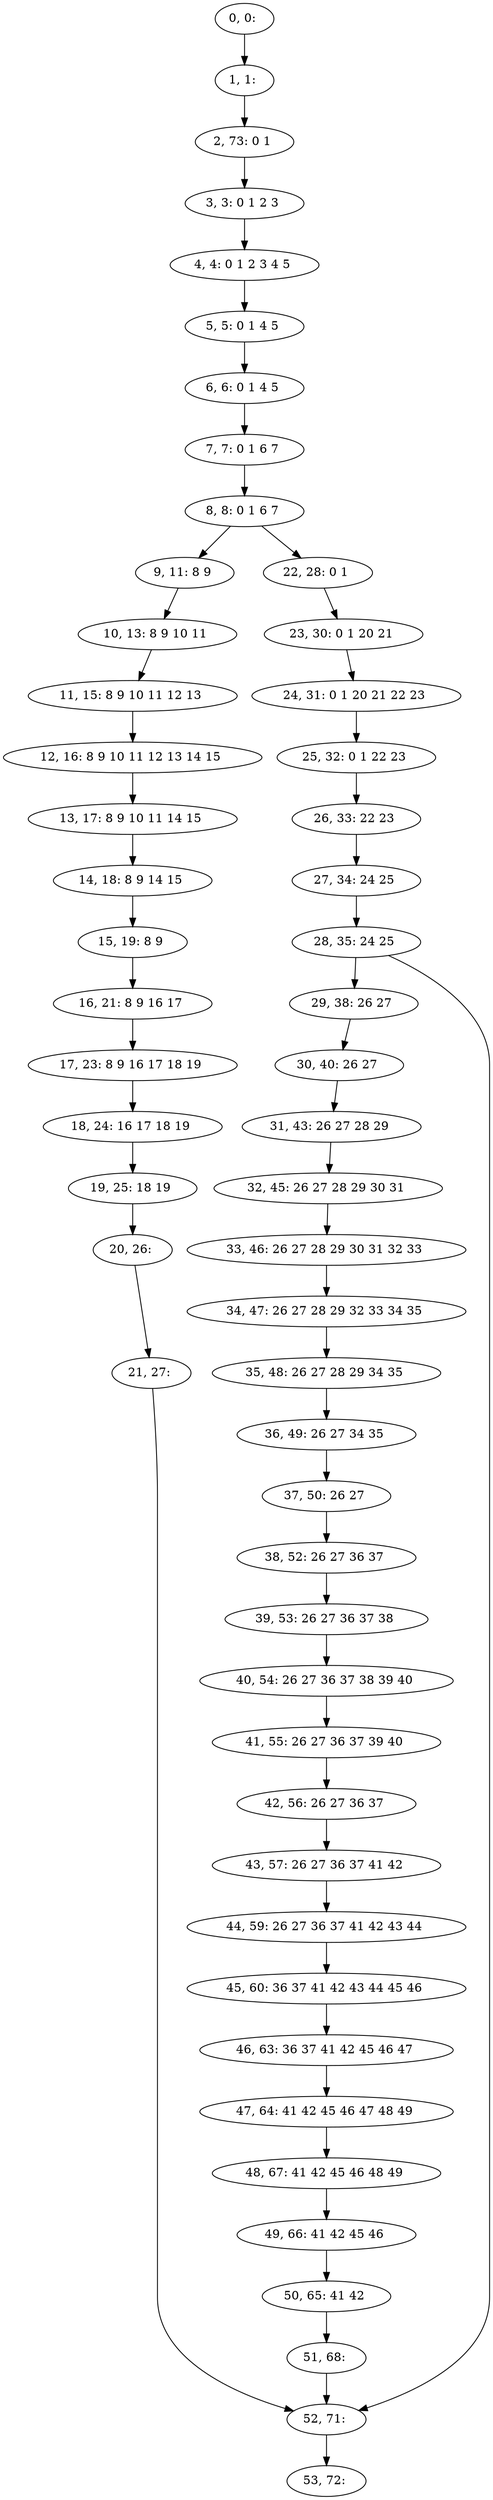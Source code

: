 digraph G {
0[label="0, 0: "];
1[label="1, 1: "];
2[label="2, 73: 0 1 "];
3[label="3, 3: 0 1 2 3 "];
4[label="4, 4: 0 1 2 3 4 5 "];
5[label="5, 5: 0 1 4 5 "];
6[label="6, 6: 0 1 4 5 "];
7[label="7, 7: 0 1 6 7 "];
8[label="8, 8: 0 1 6 7 "];
9[label="9, 11: 8 9 "];
10[label="10, 13: 8 9 10 11 "];
11[label="11, 15: 8 9 10 11 12 13 "];
12[label="12, 16: 8 9 10 11 12 13 14 15 "];
13[label="13, 17: 8 9 10 11 14 15 "];
14[label="14, 18: 8 9 14 15 "];
15[label="15, 19: 8 9 "];
16[label="16, 21: 8 9 16 17 "];
17[label="17, 23: 8 9 16 17 18 19 "];
18[label="18, 24: 16 17 18 19 "];
19[label="19, 25: 18 19 "];
20[label="20, 26: "];
21[label="21, 27: "];
22[label="22, 28: 0 1 "];
23[label="23, 30: 0 1 20 21 "];
24[label="24, 31: 0 1 20 21 22 23 "];
25[label="25, 32: 0 1 22 23 "];
26[label="26, 33: 22 23 "];
27[label="27, 34: 24 25 "];
28[label="28, 35: 24 25 "];
29[label="29, 38: 26 27 "];
30[label="30, 40: 26 27 "];
31[label="31, 43: 26 27 28 29 "];
32[label="32, 45: 26 27 28 29 30 31 "];
33[label="33, 46: 26 27 28 29 30 31 32 33 "];
34[label="34, 47: 26 27 28 29 32 33 34 35 "];
35[label="35, 48: 26 27 28 29 34 35 "];
36[label="36, 49: 26 27 34 35 "];
37[label="37, 50: 26 27 "];
38[label="38, 52: 26 27 36 37 "];
39[label="39, 53: 26 27 36 37 38 "];
40[label="40, 54: 26 27 36 37 38 39 40 "];
41[label="41, 55: 26 27 36 37 39 40 "];
42[label="42, 56: 26 27 36 37 "];
43[label="43, 57: 26 27 36 37 41 42 "];
44[label="44, 59: 26 27 36 37 41 42 43 44 "];
45[label="45, 60: 36 37 41 42 43 44 45 46 "];
46[label="46, 63: 36 37 41 42 45 46 47 "];
47[label="47, 64: 41 42 45 46 47 48 49 "];
48[label="48, 67: 41 42 45 46 48 49 "];
49[label="49, 66: 41 42 45 46 "];
50[label="50, 65: 41 42 "];
51[label="51, 68: "];
52[label="52, 71: "];
53[label="53, 72: "];
0->1 ;
1->2 ;
2->3 ;
3->4 ;
4->5 ;
5->6 ;
6->7 ;
7->8 ;
8->9 ;
8->22 ;
9->10 ;
10->11 ;
11->12 ;
12->13 ;
13->14 ;
14->15 ;
15->16 ;
16->17 ;
17->18 ;
18->19 ;
19->20 ;
20->21 ;
21->52 ;
22->23 ;
23->24 ;
24->25 ;
25->26 ;
26->27 ;
27->28 ;
28->29 ;
28->52 ;
29->30 ;
30->31 ;
31->32 ;
32->33 ;
33->34 ;
34->35 ;
35->36 ;
36->37 ;
37->38 ;
38->39 ;
39->40 ;
40->41 ;
41->42 ;
42->43 ;
43->44 ;
44->45 ;
45->46 ;
46->47 ;
47->48 ;
48->49 ;
49->50 ;
50->51 ;
51->52 ;
52->53 ;
}
